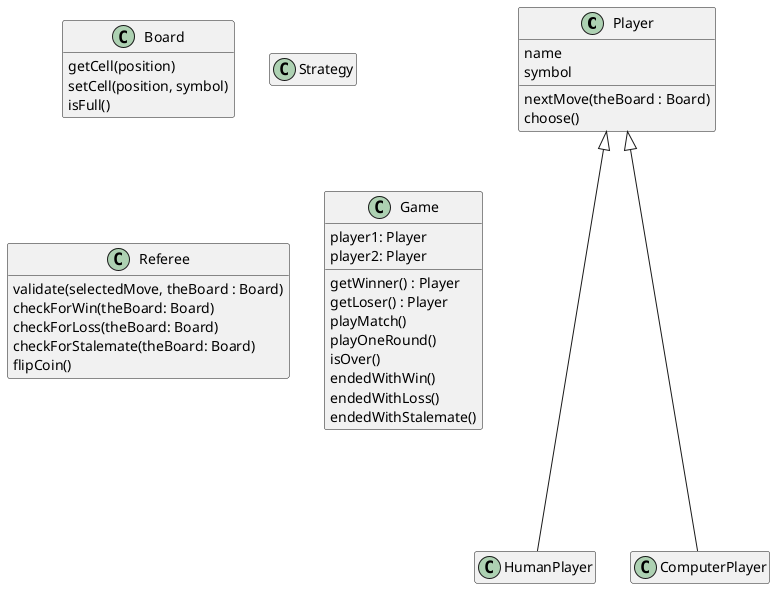 @startuml
hide empty members

class Player {
    name
    symbol

    nextMove(theBoard : Board)
    choose()
}

class Board {
    getCell(position)
    setCell(position, symbol)
    isFull()
}

class Strategy {

}

class Referee {
    validate(selectedMove, theBoard : Board)
    checkForWin(theBoard: Board)
    checkForLoss(theBoard: Board)
    checkForStalemate(theBoard: Board)
    flipCoin()
}

class Game {
    player1: Player
    player2: Player

    getWinner() : Player
    getLoser() : Player
    playMatch()
    playOneRound()
    isOver()
    endedWithWin()
    endedWithLoss()
    endedWithStalemate()
}

Player <|---- HumanPlayer
Player <|---- ComputerPlayer

@enduml

